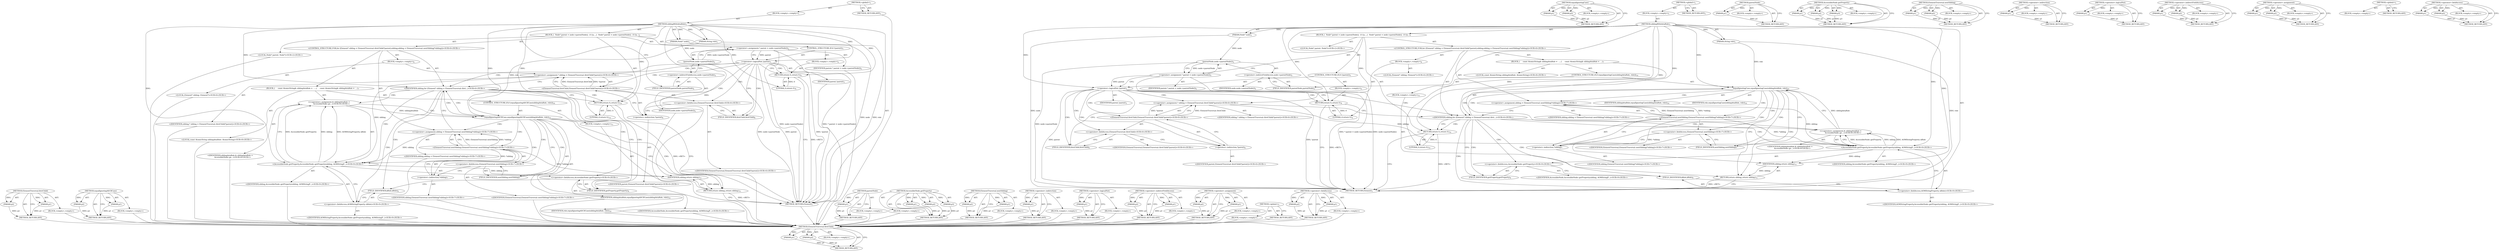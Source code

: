 digraph "&lt;operator&gt;.fieldAccess" {
vulnerable_113 [label=<(METHOD,ElementTraversal.firstChild)>];
vulnerable_114 [label=<(PARAM,p1)>];
vulnerable_115 [label=<(PARAM,p2)>];
vulnerable_116 [label=<(BLOCK,&lt;empty&gt;,&lt;empty&gt;)>];
vulnerable_117 [label=<(METHOD_RETURN,ANY)>];
vulnerable_138 [label=<(METHOD,equalIgnoringCase)>];
vulnerable_139 [label=<(PARAM,p1)>];
vulnerable_140 [label=<(PARAM,p2)>];
vulnerable_141 [label=<(BLOCK,&lt;empty&gt;,&lt;empty&gt;)>];
vulnerable_142 [label=<(METHOD_RETURN,ANY)>];
vulnerable_6 [label=<(METHOD,&lt;global&gt;)<SUB>1</SUB>>];
vulnerable_7 [label=<(BLOCK,&lt;empty&gt;,&lt;empty&gt;)<SUB>1</SUB>>];
vulnerable_8 [label=<(METHOD,siblingWithAriaRole)<SUB>1</SUB>>];
vulnerable_9 [label=<(PARAM,String role)<SUB>1</SUB>>];
vulnerable_10 [label=<(PARAM,Node* node)<SUB>1</SUB>>];
vulnerable_11 [label=<(BLOCK,{
  Node* parent = node-&gt;parentNode();
  if (!p...,{
  Node* parent = node-&gt;parentNode();
  if (!p...)<SUB>1</SUB>>];
vulnerable_12 [label="<(LOCAL,Node* parent: Node*)<SUB>2</SUB>>"];
vulnerable_13 [label=<(&lt;operator&gt;.assignment,* parent = node-&gt;parentNode())<SUB>2</SUB>>];
vulnerable_14 [label=<(IDENTIFIER,parent,* parent = node-&gt;parentNode())<SUB>2</SUB>>];
vulnerable_15 [label=<(parentNode,node-&gt;parentNode())<SUB>2</SUB>>];
vulnerable_16 [label=<(&lt;operator&gt;.indirectFieldAccess,node-&gt;parentNode)<SUB>2</SUB>>];
vulnerable_17 [label=<(IDENTIFIER,node,node-&gt;parentNode())<SUB>2</SUB>>];
vulnerable_18 [label=<(FIELD_IDENTIFIER,parentNode,parentNode)<SUB>2</SUB>>];
vulnerable_19 [label=<(CONTROL_STRUCTURE,IF,if (!parent))<SUB>3</SUB>>];
vulnerable_20 [label=<(&lt;operator&gt;.logicalNot,!parent)<SUB>3</SUB>>];
vulnerable_21 [label=<(IDENTIFIER,parent,!parent)<SUB>3</SUB>>];
vulnerable_22 [label=<(BLOCK,&lt;empty&gt;,&lt;empty&gt;)<SUB>4</SUB>>];
vulnerable_23 [label=<(RETURN,return 0;,return 0;)<SUB>4</SUB>>];
vulnerable_24 [label=<(LITERAL,0,return 0;)<SUB>4</SUB>>];
vulnerable_25 [label="<(CONTROL_STRUCTURE,FOR,for (Element* sibling = ElementTraversal::firstChild(*parent);sibling;sibling = ElementTraversal::nextSibling(*sibling)))<SUB>6</SUB>>"];
vulnerable_26 [label=<(BLOCK,&lt;empty&gt;,&lt;empty&gt;)<SUB>6</SUB>>];
vulnerable_27 [label="<(LOCAL,Element* sibling: Element*)<SUB>6</SUB>>"];
vulnerable_28 [label="<(&lt;operator&gt;.assignment,* sibling = ElementTraversal::firstChild(*parent))<SUB>6</SUB>>"];
vulnerable_29 [label="<(IDENTIFIER,sibling,* sibling = ElementTraversal::firstChild(*parent))<SUB>6</SUB>>"];
vulnerable_30 [label="<(ElementTraversal.firstChild,ElementTraversal::firstChild(*parent))<SUB>6</SUB>>"];
vulnerable_31 [label="<(&lt;operator&gt;.fieldAccess,ElementTraversal::firstChild)<SUB>6</SUB>>"];
vulnerable_32 [label="<(IDENTIFIER,ElementTraversal,ElementTraversal::firstChild(*parent))<SUB>6</SUB>>"];
vulnerable_33 [label=<(FIELD_IDENTIFIER,firstChild,firstChild)<SUB>6</SUB>>];
vulnerable_34 [label=<(&lt;operator&gt;.indirection,*parent)<SUB>6</SUB>>];
vulnerable_35 [label="<(IDENTIFIER,parent,ElementTraversal::firstChild(*parent))<SUB>6</SUB>>"];
vulnerable_36 [label="<(IDENTIFIER,sibling,for (Element* sibling = ElementTraversal::first...)<SUB>6</SUB>>"];
vulnerable_37 [label="<(&lt;operator&gt;.assignment,sibling = ElementTraversal::nextSibling(*sibling))<SUB>7</SUB>>"];
vulnerable_38 [label="<(IDENTIFIER,sibling,sibling = ElementTraversal::nextSibling(*sibling))<SUB>7</SUB>>"];
vulnerable_39 [label="<(ElementTraversal.nextSibling,ElementTraversal::nextSibling(*sibling))<SUB>7</SUB>>"];
vulnerable_40 [label="<(&lt;operator&gt;.fieldAccess,ElementTraversal::nextSibling)<SUB>7</SUB>>"];
vulnerable_41 [label="<(IDENTIFIER,ElementTraversal,ElementTraversal::nextSibling(*sibling))<SUB>7</SUB>>"];
vulnerable_42 [label=<(FIELD_IDENTIFIER,nextSibling,nextSibling)<SUB>7</SUB>>];
vulnerable_43 [label=<(&lt;operator&gt;.indirection,*sibling)<SUB>7</SUB>>];
vulnerable_44 [label="<(IDENTIFIER,sibling,ElementTraversal::nextSibling(*sibling))<SUB>7</SUB>>"];
vulnerable_45 [label=<(BLOCK,{
     const AtomicString&amp; siblingAriaRole =
  ...,{
     const AtomicString&amp; siblingAriaRole =
  ...)<SUB>7</SUB>>];
vulnerable_46 [label="<(LOCAL,const AtomicString siblingAriaRole: AtomicString)<SUB>8</SUB>>"];
vulnerable_47 [label="<(&lt;operator&gt;.assignment,&amp; siblingAriaRole =
         AccessibleNode::ge...)<SUB>8</SUB>>"];
vulnerable_48 [label="<(IDENTIFIER,siblingAriaRole,&amp; siblingAriaRole =
         AccessibleNode::ge...)<SUB>8</SUB>>"];
vulnerable_49 [label="<(AccessibleNode.getProperty,AccessibleNode::getProperty(sibling, AOMStringP...)<SUB>9</SUB>>"];
vulnerable_50 [label="<(&lt;operator&gt;.fieldAccess,AccessibleNode::getProperty)<SUB>9</SUB>>"];
vulnerable_51 [label="<(IDENTIFIER,AccessibleNode,AccessibleNode::getProperty(sibling, AOMStringP...)<SUB>9</SUB>>"];
vulnerable_52 [label=<(FIELD_IDENTIFIER,getProperty,getProperty)<SUB>9</SUB>>];
vulnerable_53 [label="<(IDENTIFIER,sibling,AccessibleNode::getProperty(sibling, AOMStringP...)<SUB>9</SUB>>"];
vulnerable_54 [label="<(&lt;operator&gt;.fieldAccess,AOMStringProperty::kRole)<SUB>9</SUB>>"];
vulnerable_55 [label="<(IDENTIFIER,AOMStringProperty,AccessibleNode::getProperty(sibling, AOMStringP...)<SUB>9</SUB>>"];
vulnerable_56 [label=<(FIELD_IDENTIFIER,kRole,kRole)<SUB>9</SUB>>];
vulnerable_57 [label=<(CONTROL_STRUCTURE,IF,if (equalIgnoringCase(siblingAriaRole, role)))<SUB>10</SUB>>];
vulnerable_58 [label=<(equalIgnoringCase,equalIgnoringCase(siblingAriaRole, role))<SUB>10</SUB>>];
vulnerable_59 [label=<(IDENTIFIER,siblingAriaRole,equalIgnoringCase(siblingAriaRole, role))<SUB>10</SUB>>];
vulnerable_60 [label=<(IDENTIFIER,role,equalIgnoringCase(siblingAriaRole, role))<SUB>10</SUB>>];
vulnerable_61 [label=<(BLOCK,&lt;empty&gt;,&lt;empty&gt;)<SUB>11</SUB>>];
vulnerable_62 [label=<(RETURN,return sibling;,return sibling;)<SUB>11</SUB>>];
vulnerable_63 [label=<(IDENTIFIER,sibling,return sibling;)<SUB>11</SUB>>];
vulnerable_64 [label=<(RETURN,return 0;,return 0;)<SUB>14</SUB>>];
vulnerable_65 [label=<(LITERAL,0,return 0;)<SUB>14</SUB>>];
vulnerable_66 [label=<(METHOD_RETURN,Element)<SUB>1</SUB>>];
vulnerable_68 [label=<(METHOD_RETURN,ANY)<SUB>1</SUB>>];
vulnerable_100 [label=<(METHOD,parentNode)>];
vulnerable_101 [label=<(PARAM,p1)>];
vulnerable_102 [label=<(BLOCK,&lt;empty&gt;,&lt;empty&gt;)>];
vulnerable_103 [label=<(METHOD_RETURN,ANY)>];
vulnerable_132 [label=<(METHOD,AccessibleNode.getProperty)>];
vulnerable_133 [label=<(PARAM,p1)>];
vulnerable_134 [label=<(PARAM,p2)>];
vulnerable_135 [label=<(PARAM,p3)>];
vulnerable_136 [label=<(BLOCK,&lt;empty&gt;,&lt;empty&gt;)>];
vulnerable_137 [label=<(METHOD_RETURN,ANY)>];
vulnerable_127 [label=<(METHOD,ElementTraversal.nextSibling)>];
vulnerable_128 [label=<(PARAM,p1)>];
vulnerable_129 [label=<(PARAM,p2)>];
vulnerable_130 [label=<(BLOCK,&lt;empty&gt;,&lt;empty&gt;)>];
vulnerable_131 [label=<(METHOD_RETURN,ANY)>];
vulnerable_123 [label=<(METHOD,&lt;operator&gt;.indirection)>];
vulnerable_124 [label=<(PARAM,p1)>];
vulnerable_125 [label=<(BLOCK,&lt;empty&gt;,&lt;empty&gt;)>];
vulnerable_126 [label=<(METHOD_RETURN,ANY)>];
vulnerable_109 [label=<(METHOD,&lt;operator&gt;.logicalNot)>];
vulnerable_110 [label=<(PARAM,p1)>];
vulnerable_111 [label=<(BLOCK,&lt;empty&gt;,&lt;empty&gt;)>];
vulnerable_112 [label=<(METHOD_RETURN,ANY)>];
vulnerable_104 [label=<(METHOD,&lt;operator&gt;.indirectFieldAccess)>];
vulnerable_105 [label=<(PARAM,p1)>];
vulnerable_106 [label=<(PARAM,p2)>];
vulnerable_107 [label=<(BLOCK,&lt;empty&gt;,&lt;empty&gt;)>];
vulnerable_108 [label=<(METHOD_RETURN,ANY)>];
vulnerable_95 [label=<(METHOD,&lt;operator&gt;.assignment)>];
vulnerable_96 [label=<(PARAM,p1)>];
vulnerable_97 [label=<(PARAM,p2)>];
vulnerable_98 [label=<(BLOCK,&lt;empty&gt;,&lt;empty&gt;)>];
vulnerable_99 [label=<(METHOD_RETURN,ANY)>];
vulnerable_89 [label=<(METHOD,&lt;global&gt;)<SUB>1</SUB>>];
vulnerable_90 [label=<(BLOCK,&lt;empty&gt;,&lt;empty&gt;)>];
vulnerable_91 [label=<(METHOD_RETURN,ANY)>];
vulnerable_118 [label=<(METHOD,&lt;operator&gt;.fieldAccess)>];
vulnerable_119 [label=<(PARAM,p1)>];
vulnerable_120 [label=<(PARAM,p2)>];
vulnerable_121 [label=<(BLOCK,&lt;empty&gt;,&lt;empty&gt;)>];
vulnerable_122 [label=<(METHOD_RETURN,ANY)>];
fixed_113 [label=<(METHOD,ElementTraversal.firstChild)>];
fixed_114 [label=<(PARAM,p1)>];
fixed_115 [label=<(PARAM,p2)>];
fixed_116 [label=<(BLOCK,&lt;empty&gt;,&lt;empty&gt;)>];
fixed_117 [label=<(METHOD_RETURN,ANY)>];
fixed_138 [label=<(METHOD,equalIgnoringASCIICase)>];
fixed_139 [label=<(PARAM,p1)>];
fixed_140 [label=<(PARAM,p2)>];
fixed_141 [label=<(BLOCK,&lt;empty&gt;,&lt;empty&gt;)>];
fixed_142 [label=<(METHOD_RETURN,ANY)>];
fixed_6 [label=<(METHOD,&lt;global&gt;)<SUB>1</SUB>>];
fixed_7 [label=<(BLOCK,&lt;empty&gt;,&lt;empty&gt;)<SUB>1</SUB>>];
fixed_8 [label=<(METHOD,siblingWithAriaRole)<SUB>1</SUB>>];
fixed_9 [label=<(PARAM,String role)<SUB>1</SUB>>];
fixed_10 [label=<(PARAM,Node* node)<SUB>1</SUB>>];
fixed_11 [label=<(BLOCK,{
  Node* parent = node-&gt;parentNode();
  if (!p...,{
  Node* parent = node-&gt;parentNode();
  if (!p...)<SUB>1</SUB>>];
fixed_12 [label="<(LOCAL,Node* parent: Node*)<SUB>2</SUB>>"];
fixed_13 [label=<(&lt;operator&gt;.assignment,* parent = node-&gt;parentNode())<SUB>2</SUB>>];
fixed_14 [label=<(IDENTIFIER,parent,* parent = node-&gt;parentNode())<SUB>2</SUB>>];
fixed_15 [label=<(parentNode,node-&gt;parentNode())<SUB>2</SUB>>];
fixed_16 [label=<(&lt;operator&gt;.indirectFieldAccess,node-&gt;parentNode)<SUB>2</SUB>>];
fixed_17 [label=<(IDENTIFIER,node,node-&gt;parentNode())<SUB>2</SUB>>];
fixed_18 [label=<(FIELD_IDENTIFIER,parentNode,parentNode)<SUB>2</SUB>>];
fixed_19 [label=<(CONTROL_STRUCTURE,IF,if (!parent))<SUB>3</SUB>>];
fixed_20 [label=<(&lt;operator&gt;.logicalNot,!parent)<SUB>3</SUB>>];
fixed_21 [label=<(IDENTIFIER,parent,!parent)<SUB>3</SUB>>];
fixed_22 [label=<(BLOCK,&lt;empty&gt;,&lt;empty&gt;)<SUB>4</SUB>>];
fixed_23 [label=<(RETURN,return 0;,return 0;)<SUB>4</SUB>>];
fixed_24 [label=<(LITERAL,0,return 0;)<SUB>4</SUB>>];
fixed_25 [label="<(CONTROL_STRUCTURE,FOR,for (Element* sibling = ElementTraversal::firstChild(*parent);sibling;sibling = ElementTraversal::nextSibling(*sibling)))<SUB>6</SUB>>"];
fixed_26 [label=<(BLOCK,&lt;empty&gt;,&lt;empty&gt;)<SUB>6</SUB>>];
fixed_27 [label="<(LOCAL,Element* sibling: Element*)<SUB>6</SUB>>"];
fixed_28 [label="<(&lt;operator&gt;.assignment,* sibling = ElementTraversal::firstChild(*parent))<SUB>6</SUB>>"];
fixed_29 [label="<(IDENTIFIER,sibling,* sibling = ElementTraversal::firstChild(*parent))<SUB>6</SUB>>"];
fixed_30 [label="<(ElementTraversal.firstChild,ElementTraversal::firstChild(*parent))<SUB>6</SUB>>"];
fixed_31 [label="<(&lt;operator&gt;.fieldAccess,ElementTraversal::firstChild)<SUB>6</SUB>>"];
fixed_32 [label="<(IDENTIFIER,ElementTraversal,ElementTraversal::firstChild(*parent))<SUB>6</SUB>>"];
fixed_33 [label=<(FIELD_IDENTIFIER,firstChild,firstChild)<SUB>6</SUB>>];
fixed_34 [label=<(&lt;operator&gt;.indirection,*parent)<SUB>6</SUB>>];
fixed_35 [label="<(IDENTIFIER,parent,ElementTraversal::firstChild(*parent))<SUB>6</SUB>>"];
fixed_36 [label="<(IDENTIFIER,sibling,for (Element* sibling = ElementTraversal::first...)<SUB>6</SUB>>"];
fixed_37 [label="<(&lt;operator&gt;.assignment,sibling = ElementTraversal::nextSibling(*sibling))<SUB>7</SUB>>"];
fixed_38 [label="<(IDENTIFIER,sibling,sibling = ElementTraversal::nextSibling(*sibling))<SUB>7</SUB>>"];
fixed_39 [label="<(ElementTraversal.nextSibling,ElementTraversal::nextSibling(*sibling))<SUB>7</SUB>>"];
fixed_40 [label="<(&lt;operator&gt;.fieldAccess,ElementTraversal::nextSibling)<SUB>7</SUB>>"];
fixed_41 [label="<(IDENTIFIER,ElementTraversal,ElementTraversal::nextSibling(*sibling))<SUB>7</SUB>>"];
fixed_42 [label=<(FIELD_IDENTIFIER,nextSibling,nextSibling)<SUB>7</SUB>>];
fixed_43 [label=<(&lt;operator&gt;.indirection,*sibling)<SUB>7</SUB>>];
fixed_44 [label="<(IDENTIFIER,sibling,ElementTraversal::nextSibling(*sibling))<SUB>7</SUB>>"];
fixed_45 [label=<(BLOCK,{
     const AtomicString&amp; siblingAriaRole =
  ...,{
     const AtomicString&amp; siblingAriaRole =
  ...)<SUB>7</SUB>>];
fixed_46 [label="<(LOCAL,const AtomicString siblingAriaRole: AtomicString)<SUB>8</SUB>>"];
fixed_47 [label="<(&lt;operator&gt;.assignment,&amp; siblingAriaRole =
         AccessibleNode::ge...)<SUB>8</SUB>>"];
fixed_48 [label="<(IDENTIFIER,siblingAriaRole,&amp; siblingAriaRole =
         AccessibleNode::ge...)<SUB>8</SUB>>"];
fixed_49 [label="<(AccessibleNode.getProperty,AccessibleNode::getProperty(sibling, AOMStringP...)<SUB>9</SUB>>"];
fixed_50 [label="<(&lt;operator&gt;.fieldAccess,AccessibleNode::getProperty)<SUB>9</SUB>>"];
fixed_51 [label="<(IDENTIFIER,AccessibleNode,AccessibleNode::getProperty(sibling, AOMStringP...)<SUB>9</SUB>>"];
fixed_52 [label=<(FIELD_IDENTIFIER,getProperty,getProperty)<SUB>9</SUB>>];
fixed_53 [label="<(IDENTIFIER,sibling,AccessibleNode::getProperty(sibling, AOMStringP...)<SUB>9</SUB>>"];
fixed_54 [label="<(&lt;operator&gt;.fieldAccess,AOMStringProperty::kRole)<SUB>9</SUB>>"];
fixed_55 [label="<(IDENTIFIER,AOMStringProperty,AccessibleNode::getProperty(sibling, AOMStringP...)<SUB>9</SUB>>"];
fixed_56 [label=<(FIELD_IDENTIFIER,kRole,kRole)<SUB>9</SUB>>];
fixed_57 [label=<(CONTROL_STRUCTURE,IF,if (equalIgnoringASCIICase(siblingAriaRole, role)))<SUB>10</SUB>>];
fixed_58 [label=<(equalIgnoringASCIICase,equalIgnoringASCIICase(siblingAriaRole, role))<SUB>10</SUB>>];
fixed_59 [label=<(IDENTIFIER,siblingAriaRole,equalIgnoringASCIICase(siblingAriaRole, role))<SUB>10</SUB>>];
fixed_60 [label=<(IDENTIFIER,role,equalIgnoringASCIICase(siblingAriaRole, role))<SUB>10</SUB>>];
fixed_61 [label=<(BLOCK,&lt;empty&gt;,&lt;empty&gt;)<SUB>11</SUB>>];
fixed_62 [label=<(RETURN,return sibling;,return sibling;)<SUB>11</SUB>>];
fixed_63 [label=<(IDENTIFIER,sibling,return sibling;)<SUB>11</SUB>>];
fixed_64 [label=<(RETURN,return 0;,return 0;)<SUB>14</SUB>>];
fixed_65 [label=<(LITERAL,0,return 0;)<SUB>14</SUB>>];
fixed_66 [label=<(METHOD_RETURN,Element)<SUB>1</SUB>>];
fixed_68 [label=<(METHOD_RETURN,ANY)<SUB>1</SUB>>];
fixed_100 [label=<(METHOD,parentNode)>];
fixed_101 [label=<(PARAM,p1)>];
fixed_102 [label=<(BLOCK,&lt;empty&gt;,&lt;empty&gt;)>];
fixed_103 [label=<(METHOD_RETURN,ANY)>];
fixed_132 [label=<(METHOD,AccessibleNode.getProperty)>];
fixed_133 [label=<(PARAM,p1)>];
fixed_134 [label=<(PARAM,p2)>];
fixed_135 [label=<(PARAM,p3)>];
fixed_136 [label=<(BLOCK,&lt;empty&gt;,&lt;empty&gt;)>];
fixed_137 [label=<(METHOD_RETURN,ANY)>];
fixed_127 [label=<(METHOD,ElementTraversal.nextSibling)>];
fixed_128 [label=<(PARAM,p1)>];
fixed_129 [label=<(PARAM,p2)>];
fixed_130 [label=<(BLOCK,&lt;empty&gt;,&lt;empty&gt;)>];
fixed_131 [label=<(METHOD_RETURN,ANY)>];
fixed_123 [label=<(METHOD,&lt;operator&gt;.indirection)>];
fixed_124 [label=<(PARAM,p1)>];
fixed_125 [label=<(BLOCK,&lt;empty&gt;,&lt;empty&gt;)>];
fixed_126 [label=<(METHOD_RETURN,ANY)>];
fixed_109 [label=<(METHOD,&lt;operator&gt;.logicalNot)>];
fixed_110 [label=<(PARAM,p1)>];
fixed_111 [label=<(BLOCK,&lt;empty&gt;,&lt;empty&gt;)>];
fixed_112 [label=<(METHOD_RETURN,ANY)>];
fixed_104 [label=<(METHOD,&lt;operator&gt;.indirectFieldAccess)>];
fixed_105 [label=<(PARAM,p1)>];
fixed_106 [label=<(PARAM,p2)>];
fixed_107 [label=<(BLOCK,&lt;empty&gt;,&lt;empty&gt;)>];
fixed_108 [label=<(METHOD_RETURN,ANY)>];
fixed_95 [label=<(METHOD,&lt;operator&gt;.assignment)>];
fixed_96 [label=<(PARAM,p1)>];
fixed_97 [label=<(PARAM,p2)>];
fixed_98 [label=<(BLOCK,&lt;empty&gt;,&lt;empty&gt;)>];
fixed_99 [label=<(METHOD_RETURN,ANY)>];
fixed_89 [label=<(METHOD,&lt;global&gt;)<SUB>1</SUB>>];
fixed_90 [label=<(BLOCK,&lt;empty&gt;,&lt;empty&gt;)>];
fixed_91 [label=<(METHOD_RETURN,ANY)>];
fixed_118 [label=<(METHOD,&lt;operator&gt;.fieldAccess)>];
fixed_119 [label=<(PARAM,p1)>];
fixed_120 [label=<(PARAM,p2)>];
fixed_121 [label=<(BLOCK,&lt;empty&gt;,&lt;empty&gt;)>];
fixed_122 [label=<(METHOD_RETURN,ANY)>];
vulnerable_113 -> vulnerable_114  [key=0, label="AST: "];
vulnerable_113 -> vulnerable_114  [key=1, label="DDG: "];
vulnerable_113 -> vulnerable_116  [key=0, label="AST: "];
vulnerable_113 -> vulnerable_115  [key=0, label="AST: "];
vulnerable_113 -> vulnerable_115  [key=1, label="DDG: "];
vulnerable_113 -> vulnerable_117  [key=0, label="AST: "];
vulnerable_113 -> vulnerable_117  [key=1, label="CFG: "];
vulnerable_114 -> vulnerable_117  [key=0, label="DDG: p1"];
vulnerable_115 -> vulnerable_117  [key=0, label="DDG: p2"];
vulnerable_138 -> vulnerable_139  [key=0, label="AST: "];
vulnerable_138 -> vulnerable_139  [key=1, label="DDG: "];
vulnerable_138 -> vulnerable_141  [key=0, label="AST: "];
vulnerable_138 -> vulnerable_140  [key=0, label="AST: "];
vulnerable_138 -> vulnerable_140  [key=1, label="DDG: "];
vulnerable_138 -> vulnerable_142  [key=0, label="AST: "];
vulnerable_138 -> vulnerable_142  [key=1, label="CFG: "];
vulnerable_139 -> vulnerable_142  [key=0, label="DDG: p1"];
vulnerable_140 -> vulnerable_142  [key=0, label="DDG: p2"];
vulnerable_6 -> vulnerable_7  [key=0, label="AST: "];
vulnerable_6 -> vulnerable_68  [key=0, label="AST: "];
vulnerable_6 -> vulnerable_68  [key=1, label="CFG: "];
vulnerable_7 -> vulnerable_8  [key=0, label="AST: "];
vulnerable_8 -> vulnerable_9  [key=0, label="AST: "];
vulnerable_8 -> vulnerable_9  [key=1, label="DDG: "];
vulnerable_8 -> vulnerable_10  [key=0, label="AST: "];
vulnerable_8 -> vulnerable_10  [key=1, label="DDG: "];
vulnerable_8 -> vulnerable_11  [key=0, label="AST: "];
vulnerable_8 -> vulnerable_66  [key=0, label="AST: "];
vulnerable_8 -> vulnerable_18  [key=0, label="CFG: "];
vulnerable_8 -> vulnerable_64  [key=0, label="DDG: "];
vulnerable_8 -> vulnerable_36  [key=0, label="DDG: "];
vulnerable_8 -> vulnerable_65  [key=0, label="DDG: "];
vulnerable_8 -> vulnerable_20  [key=0, label="DDG: "];
vulnerable_8 -> vulnerable_23  [key=0, label="DDG: "];
vulnerable_8 -> vulnerable_24  [key=0, label="DDG: "];
vulnerable_8 -> vulnerable_49  [key=0, label="DDG: "];
vulnerable_8 -> vulnerable_58  [key=0, label="DDG: "];
vulnerable_8 -> vulnerable_63  [key=0, label="DDG: "];
vulnerable_9 -> vulnerable_66  [key=0, label="DDG: role"];
vulnerable_9 -> vulnerable_58  [key=0, label="DDG: role"];
vulnerable_10 -> vulnerable_66  [key=0, label="DDG: node"];
vulnerable_10 -> vulnerable_15  [key=0, label="DDG: node"];
vulnerable_11 -> vulnerable_12  [key=0, label="AST: "];
vulnerable_11 -> vulnerable_13  [key=0, label="AST: "];
vulnerable_11 -> vulnerable_19  [key=0, label="AST: "];
vulnerable_11 -> vulnerable_25  [key=0, label="AST: "];
vulnerable_11 -> vulnerable_64  [key=0, label="AST: "];
vulnerable_13 -> vulnerable_14  [key=0, label="AST: "];
vulnerable_13 -> vulnerable_15  [key=0, label="AST: "];
vulnerable_13 -> vulnerable_20  [key=0, label="CFG: "];
vulnerable_13 -> vulnerable_20  [key=1, label="DDG: parent"];
vulnerable_13 -> vulnerable_66  [key=0, label="DDG: node-&gt;parentNode()"];
vulnerable_13 -> vulnerable_66  [key=1, label="DDG: * parent = node-&gt;parentNode()"];
vulnerable_15 -> vulnerable_16  [key=0, label="AST: "];
vulnerable_15 -> vulnerable_13  [key=0, label="CFG: "];
vulnerable_15 -> vulnerable_13  [key=1, label="DDG: node-&gt;parentNode"];
vulnerable_15 -> vulnerable_66  [key=0, label="DDG: node-&gt;parentNode"];
vulnerable_16 -> vulnerable_17  [key=0, label="AST: "];
vulnerable_16 -> vulnerable_18  [key=0, label="AST: "];
vulnerable_16 -> vulnerable_15  [key=0, label="CFG: "];
vulnerable_18 -> vulnerable_16  [key=0, label="CFG: "];
vulnerable_19 -> vulnerable_20  [key=0, label="AST: "];
vulnerable_19 -> vulnerable_22  [key=0, label="AST: "];
vulnerable_20 -> vulnerable_21  [key=0, label="AST: "];
vulnerable_20 -> vulnerable_23  [key=0, label="CFG: "];
vulnerable_20 -> vulnerable_23  [key=1, label="CDG: "];
vulnerable_20 -> vulnerable_33  [key=0, label="CFG: "];
vulnerable_20 -> vulnerable_33  [key=1, label="CDG: "];
vulnerable_20 -> vulnerable_66  [key=0, label="DDG: parent"];
vulnerable_20 -> vulnerable_66  [key=1, label="DDG: !parent"];
vulnerable_20 -> vulnerable_30  [key=0, label="CDG: "];
vulnerable_20 -> vulnerable_34  [key=0, label="CDG: "];
vulnerable_20 -> vulnerable_28  [key=0, label="CDG: "];
vulnerable_20 -> vulnerable_36  [key=0, label="CDG: "];
vulnerable_20 -> vulnerable_31  [key=0, label="CDG: "];
vulnerable_22 -> vulnerable_23  [key=0, label="AST: "];
vulnerable_23 -> vulnerable_24  [key=0, label="AST: "];
vulnerable_23 -> vulnerable_66  [key=0, label="CFG: "];
vulnerable_23 -> vulnerable_66  [key=1, label="DDG: &lt;RET&gt;"];
vulnerable_24 -> vulnerable_23  [key=0, label="DDG: 0"];
vulnerable_25 -> vulnerable_26  [key=0, label="AST: "];
vulnerable_25 -> vulnerable_36  [key=0, label="AST: "];
vulnerable_25 -> vulnerable_37  [key=0, label="AST: "];
vulnerable_25 -> vulnerable_45  [key=0, label="AST: "];
vulnerable_26 -> vulnerable_27  [key=0, label="AST: "];
vulnerable_26 -> vulnerable_28  [key=0, label="AST: "];
vulnerable_28 -> vulnerable_29  [key=0, label="AST: "];
vulnerable_28 -> vulnerable_30  [key=0, label="AST: "];
vulnerable_28 -> vulnerable_36  [key=0, label="CFG: "];
vulnerable_28 -> vulnerable_49  [key=0, label="DDG: sibling"];
vulnerable_30 -> vulnerable_31  [key=0, label="AST: "];
vulnerable_30 -> vulnerable_34  [key=0, label="AST: "];
vulnerable_30 -> vulnerable_28  [key=0, label="CFG: "];
vulnerable_30 -> vulnerable_28  [key=1, label="DDG: ElementTraversal::firstChild"];
vulnerable_30 -> vulnerable_28  [key=2, label="DDG: *parent"];
vulnerable_31 -> vulnerable_32  [key=0, label="AST: "];
vulnerable_31 -> vulnerable_33  [key=0, label="AST: "];
vulnerable_31 -> vulnerable_34  [key=0, label="CFG: "];
vulnerable_33 -> vulnerable_31  [key=0, label="CFG: "];
vulnerable_34 -> vulnerable_35  [key=0, label="AST: "];
vulnerable_34 -> vulnerable_30  [key=0, label="CFG: "];
vulnerable_36 -> vulnerable_52  [key=0, label="CFG: "];
vulnerable_36 -> vulnerable_52  [key=1, label="CDG: "];
vulnerable_36 -> vulnerable_64  [key=0, label="CFG: "];
vulnerable_36 -> vulnerable_64  [key=1, label="CDG: "];
vulnerable_36 -> vulnerable_47  [key=0, label="CDG: "];
vulnerable_36 -> vulnerable_58  [key=0, label="CDG: "];
vulnerable_36 -> vulnerable_49  [key=0, label="CDG: "];
vulnerable_36 -> vulnerable_56  [key=0, label="CDG: "];
vulnerable_36 -> vulnerable_50  [key=0, label="CDG: "];
vulnerable_36 -> vulnerable_54  [key=0, label="CDG: "];
vulnerable_37 -> vulnerable_38  [key=0, label="AST: "];
vulnerable_37 -> vulnerable_39  [key=0, label="AST: "];
vulnerable_37 -> vulnerable_36  [key=0, label="CFG: "];
vulnerable_37 -> vulnerable_49  [key=0, label="DDG: sibling"];
vulnerable_39 -> vulnerable_40  [key=0, label="AST: "];
vulnerable_39 -> vulnerable_43  [key=0, label="AST: "];
vulnerable_39 -> vulnerable_37  [key=0, label="CFG: "];
vulnerable_39 -> vulnerable_37  [key=1, label="DDG: ElementTraversal::nextSibling"];
vulnerable_39 -> vulnerable_37  [key=2, label="DDG: *sibling"];
vulnerable_39 -> vulnerable_49  [key=0, label="DDG: *sibling"];
vulnerable_39 -> vulnerable_63  [key=0, label="DDG: *sibling"];
vulnerable_40 -> vulnerable_41  [key=0, label="AST: "];
vulnerable_40 -> vulnerable_42  [key=0, label="AST: "];
vulnerable_40 -> vulnerable_43  [key=0, label="CFG: "];
vulnerable_42 -> vulnerable_40  [key=0, label="CFG: "];
vulnerable_43 -> vulnerable_44  [key=0, label="AST: "];
vulnerable_43 -> vulnerable_39  [key=0, label="CFG: "];
vulnerable_45 -> vulnerable_46  [key=0, label="AST: "];
vulnerable_45 -> vulnerable_47  [key=0, label="AST: "];
vulnerable_45 -> vulnerable_57  [key=0, label="AST: "];
vulnerable_47 -> vulnerable_48  [key=0, label="AST: "];
vulnerable_47 -> vulnerable_49  [key=0, label="AST: "];
vulnerable_47 -> vulnerable_58  [key=0, label="CFG: "];
vulnerable_47 -> vulnerable_58  [key=1, label="DDG: siblingAriaRole"];
vulnerable_49 -> vulnerable_50  [key=0, label="AST: "];
vulnerable_49 -> vulnerable_53  [key=0, label="AST: "];
vulnerable_49 -> vulnerable_54  [key=0, label="AST: "];
vulnerable_49 -> vulnerable_47  [key=0, label="CFG: "];
vulnerable_49 -> vulnerable_47  [key=1, label="DDG: AccessibleNode::getProperty"];
vulnerable_49 -> vulnerable_47  [key=2, label="DDG: sibling"];
vulnerable_49 -> vulnerable_47  [key=3, label="DDG: AOMStringProperty::kRole"];
vulnerable_49 -> vulnerable_63  [key=0, label="DDG: sibling"];
vulnerable_50 -> vulnerable_51  [key=0, label="AST: "];
vulnerable_50 -> vulnerable_52  [key=0, label="AST: "];
vulnerable_50 -> vulnerable_56  [key=0, label="CFG: "];
vulnerable_52 -> vulnerable_50  [key=0, label="CFG: "];
vulnerable_54 -> vulnerable_55  [key=0, label="AST: "];
vulnerable_54 -> vulnerable_56  [key=0, label="AST: "];
vulnerable_54 -> vulnerable_49  [key=0, label="CFG: "];
vulnerable_56 -> vulnerable_54  [key=0, label="CFG: "];
vulnerable_57 -> vulnerable_58  [key=0, label="AST: "];
vulnerable_57 -> vulnerable_61  [key=0, label="AST: "];
vulnerable_58 -> vulnerable_59  [key=0, label="AST: "];
vulnerable_58 -> vulnerable_60  [key=0, label="AST: "];
vulnerable_58 -> vulnerable_62  [key=0, label="CFG: "];
vulnerable_58 -> vulnerable_62  [key=1, label="CDG: "];
vulnerable_58 -> vulnerable_42  [key=0, label="CFG: "];
vulnerable_58 -> vulnerable_42  [key=1, label="CDG: "];
vulnerable_58 -> vulnerable_36  [key=0, label="CDG: "];
vulnerable_58 -> vulnerable_37  [key=0, label="CDG: "];
vulnerable_58 -> vulnerable_40  [key=0, label="CDG: "];
vulnerable_58 -> vulnerable_39  [key=0, label="CDG: "];
vulnerable_58 -> vulnerable_43  [key=0, label="CDG: "];
vulnerable_61 -> vulnerable_62  [key=0, label="AST: "];
vulnerable_62 -> vulnerable_63  [key=0, label="AST: "];
vulnerable_62 -> vulnerable_66  [key=0, label="CFG: "];
vulnerable_62 -> vulnerable_66  [key=1, label="DDG: &lt;RET&gt;"];
vulnerable_63 -> vulnerable_62  [key=0, label="DDG: sibling"];
vulnerable_64 -> vulnerable_65  [key=0, label="AST: "];
vulnerable_64 -> vulnerable_66  [key=0, label="CFG: "];
vulnerable_64 -> vulnerable_66  [key=1, label="DDG: &lt;RET&gt;"];
vulnerable_65 -> vulnerable_64  [key=0, label="DDG: 0"];
vulnerable_100 -> vulnerable_101  [key=0, label="AST: "];
vulnerable_100 -> vulnerable_101  [key=1, label="DDG: "];
vulnerable_100 -> vulnerable_102  [key=0, label="AST: "];
vulnerable_100 -> vulnerable_103  [key=0, label="AST: "];
vulnerable_100 -> vulnerable_103  [key=1, label="CFG: "];
vulnerable_101 -> vulnerable_103  [key=0, label="DDG: p1"];
vulnerable_132 -> vulnerable_133  [key=0, label="AST: "];
vulnerable_132 -> vulnerable_133  [key=1, label="DDG: "];
vulnerable_132 -> vulnerable_136  [key=0, label="AST: "];
vulnerable_132 -> vulnerable_134  [key=0, label="AST: "];
vulnerable_132 -> vulnerable_134  [key=1, label="DDG: "];
vulnerable_132 -> vulnerable_137  [key=0, label="AST: "];
vulnerable_132 -> vulnerable_137  [key=1, label="CFG: "];
vulnerable_132 -> vulnerable_135  [key=0, label="AST: "];
vulnerable_132 -> vulnerable_135  [key=1, label="DDG: "];
vulnerable_133 -> vulnerable_137  [key=0, label="DDG: p1"];
vulnerable_134 -> vulnerable_137  [key=0, label="DDG: p2"];
vulnerable_135 -> vulnerable_137  [key=0, label="DDG: p3"];
vulnerable_127 -> vulnerable_128  [key=0, label="AST: "];
vulnerable_127 -> vulnerable_128  [key=1, label="DDG: "];
vulnerable_127 -> vulnerable_130  [key=0, label="AST: "];
vulnerable_127 -> vulnerable_129  [key=0, label="AST: "];
vulnerable_127 -> vulnerable_129  [key=1, label="DDG: "];
vulnerable_127 -> vulnerable_131  [key=0, label="AST: "];
vulnerable_127 -> vulnerable_131  [key=1, label="CFG: "];
vulnerable_128 -> vulnerable_131  [key=0, label="DDG: p1"];
vulnerable_129 -> vulnerable_131  [key=0, label="DDG: p2"];
vulnerable_123 -> vulnerable_124  [key=0, label="AST: "];
vulnerable_123 -> vulnerable_124  [key=1, label="DDG: "];
vulnerable_123 -> vulnerable_125  [key=0, label="AST: "];
vulnerable_123 -> vulnerable_126  [key=0, label="AST: "];
vulnerable_123 -> vulnerable_126  [key=1, label="CFG: "];
vulnerable_124 -> vulnerable_126  [key=0, label="DDG: p1"];
vulnerable_109 -> vulnerable_110  [key=0, label="AST: "];
vulnerable_109 -> vulnerable_110  [key=1, label="DDG: "];
vulnerable_109 -> vulnerable_111  [key=0, label="AST: "];
vulnerable_109 -> vulnerable_112  [key=0, label="AST: "];
vulnerable_109 -> vulnerable_112  [key=1, label="CFG: "];
vulnerable_110 -> vulnerable_112  [key=0, label="DDG: p1"];
vulnerable_104 -> vulnerable_105  [key=0, label="AST: "];
vulnerable_104 -> vulnerable_105  [key=1, label="DDG: "];
vulnerable_104 -> vulnerable_107  [key=0, label="AST: "];
vulnerable_104 -> vulnerable_106  [key=0, label="AST: "];
vulnerable_104 -> vulnerable_106  [key=1, label="DDG: "];
vulnerable_104 -> vulnerable_108  [key=0, label="AST: "];
vulnerable_104 -> vulnerable_108  [key=1, label="CFG: "];
vulnerable_105 -> vulnerable_108  [key=0, label="DDG: p1"];
vulnerable_106 -> vulnerable_108  [key=0, label="DDG: p2"];
vulnerable_95 -> vulnerable_96  [key=0, label="AST: "];
vulnerable_95 -> vulnerable_96  [key=1, label="DDG: "];
vulnerable_95 -> vulnerable_98  [key=0, label="AST: "];
vulnerable_95 -> vulnerable_97  [key=0, label="AST: "];
vulnerable_95 -> vulnerable_97  [key=1, label="DDG: "];
vulnerable_95 -> vulnerable_99  [key=0, label="AST: "];
vulnerable_95 -> vulnerable_99  [key=1, label="CFG: "];
vulnerable_96 -> vulnerable_99  [key=0, label="DDG: p1"];
vulnerable_97 -> vulnerable_99  [key=0, label="DDG: p2"];
vulnerable_89 -> vulnerable_90  [key=0, label="AST: "];
vulnerable_89 -> vulnerable_91  [key=0, label="AST: "];
vulnerable_89 -> vulnerable_91  [key=1, label="CFG: "];
vulnerable_118 -> vulnerable_119  [key=0, label="AST: "];
vulnerable_118 -> vulnerable_119  [key=1, label="DDG: "];
vulnerable_118 -> vulnerable_121  [key=0, label="AST: "];
vulnerable_118 -> vulnerable_120  [key=0, label="AST: "];
vulnerable_118 -> vulnerable_120  [key=1, label="DDG: "];
vulnerable_118 -> vulnerable_122  [key=0, label="AST: "];
vulnerable_118 -> vulnerable_122  [key=1, label="CFG: "];
vulnerable_119 -> vulnerable_122  [key=0, label="DDG: p1"];
vulnerable_120 -> vulnerable_122  [key=0, label="DDG: p2"];
fixed_113 -> fixed_114  [key=0, label="AST: "];
fixed_113 -> fixed_114  [key=1, label="DDG: "];
fixed_113 -> fixed_116  [key=0, label="AST: "];
fixed_113 -> fixed_115  [key=0, label="AST: "];
fixed_113 -> fixed_115  [key=1, label="DDG: "];
fixed_113 -> fixed_117  [key=0, label="AST: "];
fixed_113 -> fixed_117  [key=1, label="CFG: "];
fixed_114 -> fixed_117  [key=0, label="DDG: p1"];
fixed_115 -> fixed_117  [key=0, label="DDG: p2"];
fixed_116 -> vulnerable_113  [key=0];
fixed_117 -> vulnerable_113  [key=0];
fixed_138 -> fixed_139  [key=0, label="AST: "];
fixed_138 -> fixed_139  [key=1, label="DDG: "];
fixed_138 -> fixed_141  [key=0, label="AST: "];
fixed_138 -> fixed_140  [key=0, label="AST: "];
fixed_138 -> fixed_140  [key=1, label="DDG: "];
fixed_138 -> fixed_142  [key=0, label="AST: "];
fixed_138 -> fixed_142  [key=1, label="CFG: "];
fixed_139 -> fixed_142  [key=0, label="DDG: p1"];
fixed_140 -> fixed_142  [key=0, label="DDG: p2"];
fixed_141 -> vulnerable_113  [key=0];
fixed_142 -> vulnerable_113  [key=0];
fixed_6 -> fixed_7  [key=0, label="AST: "];
fixed_6 -> fixed_68  [key=0, label="AST: "];
fixed_6 -> fixed_68  [key=1, label="CFG: "];
fixed_7 -> fixed_8  [key=0, label="AST: "];
fixed_8 -> fixed_9  [key=0, label="AST: "];
fixed_8 -> fixed_9  [key=1, label="DDG: "];
fixed_8 -> fixed_10  [key=0, label="AST: "];
fixed_8 -> fixed_10  [key=1, label="DDG: "];
fixed_8 -> fixed_11  [key=0, label="AST: "];
fixed_8 -> fixed_66  [key=0, label="AST: "];
fixed_8 -> fixed_18  [key=0, label="CFG: "];
fixed_8 -> fixed_64  [key=0, label="DDG: "];
fixed_8 -> fixed_36  [key=0, label="DDG: "];
fixed_8 -> fixed_65  [key=0, label="DDG: "];
fixed_8 -> fixed_20  [key=0, label="DDG: "];
fixed_8 -> fixed_23  [key=0, label="DDG: "];
fixed_8 -> fixed_24  [key=0, label="DDG: "];
fixed_8 -> fixed_49  [key=0, label="DDG: "];
fixed_8 -> fixed_58  [key=0, label="DDG: "];
fixed_8 -> fixed_63  [key=0, label="DDG: "];
fixed_9 -> fixed_66  [key=0, label="DDG: role"];
fixed_9 -> fixed_58  [key=0, label="DDG: role"];
fixed_10 -> fixed_66  [key=0, label="DDG: node"];
fixed_10 -> fixed_15  [key=0, label="DDG: node"];
fixed_11 -> fixed_12  [key=0, label="AST: "];
fixed_11 -> fixed_13  [key=0, label="AST: "];
fixed_11 -> fixed_19  [key=0, label="AST: "];
fixed_11 -> fixed_25  [key=0, label="AST: "];
fixed_11 -> fixed_64  [key=0, label="AST: "];
fixed_12 -> vulnerable_113  [key=0];
fixed_13 -> fixed_14  [key=0, label="AST: "];
fixed_13 -> fixed_15  [key=0, label="AST: "];
fixed_13 -> fixed_20  [key=0, label="CFG: "];
fixed_13 -> fixed_20  [key=1, label="DDG: parent"];
fixed_13 -> fixed_66  [key=0, label="DDG: node-&gt;parentNode()"];
fixed_13 -> fixed_66  [key=1, label="DDG: * parent = node-&gt;parentNode()"];
fixed_14 -> vulnerable_113  [key=0];
fixed_15 -> fixed_16  [key=0, label="AST: "];
fixed_15 -> fixed_13  [key=0, label="CFG: "];
fixed_15 -> fixed_13  [key=1, label="DDG: node-&gt;parentNode"];
fixed_15 -> fixed_66  [key=0, label="DDG: node-&gt;parentNode"];
fixed_16 -> fixed_17  [key=0, label="AST: "];
fixed_16 -> fixed_18  [key=0, label="AST: "];
fixed_16 -> fixed_15  [key=0, label="CFG: "];
fixed_17 -> vulnerable_113  [key=0];
fixed_18 -> fixed_16  [key=0, label="CFG: "];
fixed_19 -> fixed_20  [key=0, label="AST: "];
fixed_19 -> fixed_22  [key=0, label="AST: "];
fixed_20 -> fixed_21  [key=0, label="AST: "];
fixed_20 -> fixed_23  [key=0, label="CFG: "];
fixed_20 -> fixed_23  [key=1, label="CDG: "];
fixed_20 -> fixed_33  [key=0, label="CFG: "];
fixed_20 -> fixed_33  [key=1, label="CDG: "];
fixed_20 -> fixed_66  [key=0, label="DDG: parent"];
fixed_20 -> fixed_66  [key=1, label="DDG: !parent"];
fixed_20 -> fixed_30  [key=0, label="CDG: "];
fixed_20 -> fixed_34  [key=0, label="CDG: "];
fixed_20 -> fixed_28  [key=0, label="CDG: "];
fixed_20 -> fixed_36  [key=0, label="CDG: "];
fixed_20 -> fixed_31  [key=0, label="CDG: "];
fixed_21 -> vulnerable_113  [key=0];
fixed_22 -> fixed_23  [key=0, label="AST: "];
fixed_23 -> fixed_24  [key=0, label="AST: "];
fixed_23 -> fixed_66  [key=0, label="CFG: "];
fixed_23 -> fixed_66  [key=1, label="DDG: &lt;RET&gt;"];
fixed_24 -> fixed_23  [key=0, label="DDG: 0"];
fixed_25 -> fixed_26  [key=0, label="AST: "];
fixed_25 -> fixed_36  [key=0, label="AST: "];
fixed_25 -> fixed_37  [key=0, label="AST: "];
fixed_25 -> fixed_45  [key=0, label="AST: "];
fixed_26 -> fixed_27  [key=0, label="AST: "];
fixed_26 -> fixed_28  [key=0, label="AST: "];
fixed_27 -> vulnerable_113  [key=0];
fixed_28 -> fixed_29  [key=0, label="AST: "];
fixed_28 -> fixed_30  [key=0, label="AST: "];
fixed_28 -> fixed_36  [key=0, label="CFG: "];
fixed_28 -> fixed_49  [key=0, label="DDG: sibling"];
fixed_29 -> vulnerable_113  [key=0];
fixed_30 -> fixed_31  [key=0, label="AST: "];
fixed_30 -> fixed_34  [key=0, label="AST: "];
fixed_30 -> fixed_28  [key=0, label="CFG: "];
fixed_30 -> fixed_28  [key=1, label="DDG: ElementTraversal::firstChild"];
fixed_30 -> fixed_28  [key=2, label="DDG: *parent"];
fixed_31 -> fixed_32  [key=0, label="AST: "];
fixed_31 -> fixed_33  [key=0, label="AST: "];
fixed_31 -> fixed_34  [key=0, label="CFG: "];
fixed_32 -> vulnerable_113  [key=0];
fixed_33 -> fixed_31  [key=0, label="CFG: "];
fixed_34 -> fixed_35  [key=0, label="AST: "];
fixed_34 -> fixed_30  [key=0, label="CFG: "];
fixed_35 -> vulnerable_113  [key=0];
fixed_36 -> fixed_52  [key=0, label="CFG: "];
fixed_36 -> fixed_52  [key=1, label="CDG: "];
fixed_36 -> fixed_64  [key=0, label="CFG: "];
fixed_36 -> fixed_64  [key=1, label="CDG: "];
fixed_36 -> fixed_47  [key=0, label="CDG: "];
fixed_36 -> fixed_58  [key=0, label="CDG: "];
fixed_36 -> fixed_49  [key=0, label="CDG: "];
fixed_36 -> fixed_56  [key=0, label="CDG: "];
fixed_36 -> fixed_50  [key=0, label="CDG: "];
fixed_36 -> fixed_54  [key=0, label="CDG: "];
fixed_37 -> fixed_38  [key=0, label="AST: "];
fixed_37 -> fixed_39  [key=0, label="AST: "];
fixed_37 -> fixed_36  [key=0, label="CFG: "];
fixed_37 -> fixed_49  [key=0, label="DDG: sibling"];
fixed_38 -> vulnerable_113  [key=0];
fixed_39 -> fixed_40  [key=0, label="AST: "];
fixed_39 -> fixed_43  [key=0, label="AST: "];
fixed_39 -> fixed_37  [key=0, label="CFG: "];
fixed_39 -> fixed_37  [key=1, label="DDG: ElementTraversal::nextSibling"];
fixed_39 -> fixed_37  [key=2, label="DDG: *sibling"];
fixed_39 -> fixed_49  [key=0, label="DDG: *sibling"];
fixed_39 -> fixed_63  [key=0, label="DDG: *sibling"];
fixed_40 -> fixed_41  [key=0, label="AST: "];
fixed_40 -> fixed_42  [key=0, label="AST: "];
fixed_40 -> fixed_43  [key=0, label="CFG: "];
fixed_41 -> vulnerable_113  [key=0];
fixed_42 -> fixed_40  [key=0, label="CFG: "];
fixed_43 -> fixed_44  [key=0, label="AST: "];
fixed_43 -> fixed_39  [key=0, label="CFG: "];
fixed_44 -> vulnerable_113  [key=0];
fixed_45 -> fixed_46  [key=0, label="AST: "];
fixed_45 -> fixed_47  [key=0, label="AST: "];
fixed_45 -> fixed_57  [key=0, label="AST: "];
fixed_46 -> vulnerable_113  [key=0];
fixed_47 -> fixed_48  [key=0, label="AST: "];
fixed_47 -> fixed_49  [key=0, label="AST: "];
fixed_47 -> fixed_58  [key=0, label="CFG: "];
fixed_47 -> fixed_58  [key=1, label="DDG: siblingAriaRole"];
fixed_48 -> vulnerable_113  [key=0];
fixed_49 -> fixed_50  [key=0, label="AST: "];
fixed_49 -> fixed_53  [key=0, label="AST: "];
fixed_49 -> fixed_54  [key=0, label="AST: "];
fixed_49 -> fixed_47  [key=0, label="CFG: "];
fixed_49 -> fixed_47  [key=1, label="DDG: AccessibleNode::getProperty"];
fixed_49 -> fixed_47  [key=2, label="DDG: sibling"];
fixed_49 -> fixed_47  [key=3, label="DDG: AOMStringProperty::kRole"];
fixed_49 -> fixed_63  [key=0, label="DDG: sibling"];
fixed_50 -> fixed_51  [key=0, label="AST: "];
fixed_50 -> fixed_52  [key=0, label="AST: "];
fixed_50 -> fixed_56  [key=0, label="CFG: "];
fixed_51 -> vulnerable_113  [key=0];
fixed_52 -> fixed_50  [key=0, label="CFG: "];
fixed_53 -> vulnerable_113  [key=0];
fixed_54 -> fixed_55  [key=0, label="AST: "];
fixed_54 -> fixed_56  [key=0, label="AST: "];
fixed_54 -> fixed_49  [key=0, label="CFG: "];
fixed_55 -> vulnerable_113  [key=0];
fixed_56 -> fixed_54  [key=0, label="CFG: "];
fixed_57 -> fixed_58  [key=0, label="AST: "];
fixed_57 -> fixed_61  [key=0, label="AST: "];
fixed_58 -> fixed_59  [key=0, label="AST: "];
fixed_58 -> fixed_60  [key=0, label="AST: "];
fixed_58 -> fixed_62  [key=0, label="CFG: "];
fixed_58 -> fixed_62  [key=1, label="CDG: "];
fixed_58 -> fixed_42  [key=0, label="CFG: "];
fixed_58 -> fixed_42  [key=1, label="CDG: "];
fixed_58 -> fixed_36  [key=0, label="CDG: "];
fixed_58 -> fixed_37  [key=0, label="CDG: "];
fixed_58 -> fixed_40  [key=0, label="CDG: "];
fixed_58 -> fixed_39  [key=0, label="CDG: "];
fixed_58 -> fixed_43  [key=0, label="CDG: "];
fixed_59 -> vulnerable_113  [key=0];
fixed_60 -> vulnerable_113  [key=0];
fixed_61 -> fixed_62  [key=0, label="AST: "];
fixed_62 -> fixed_63  [key=0, label="AST: "];
fixed_62 -> fixed_66  [key=0, label="CFG: "];
fixed_62 -> fixed_66  [key=1, label="DDG: &lt;RET&gt;"];
fixed_63 -> fixed_62  [key=0, label="DDG: sibling"];
fixed_64 -> fixed_65  [key=0, label="AST: "];
fixed_64 -> fixed_66  [key=0, label="CFG: "];
fixed_64 -> fixed_66  [key=1, label="DDG: &lt;RET&gt;"];
fixed_65 -> fixed_64  [key=0, label="DDG: 0"];
fixed_66 -> vulnerable_113  [key=0];
fixed_68 -> vulnerable_113  [key=0];
fixed_100 -> fixed_101  [key=0, label="AST: "];
fixed_100 -> fixed_101  [key=1, label="DDG: "];
fixed_100 -> fixed_102  [key=0, label="AST: "];
fixed_100 -> fixed_103  [key=0, label="AST: "];
fixed_100 -> fixed_103  [key=1, label="CFG: "];
fixed_101 -> fixed_103  [key=0, label="DDG: p1"];
fixed_102 -> vulnerable_113  [key=0];
fixed_103 -> vulnerable_113  [key=0];
fixed_132 -> fixed_133  [key=0, label="AST: "];
fixed_132 -> fixed_133  [key=1, label="DDG: "];
fixed_132 -> fixed_136  [key=0, label="AST: "];
fixed_132 -> fixed_134  [key=0, label="AST: "];
fixed_132 -> fixed_134  [key=1, label="DDG: "];
fixed_132 -> fixed_137  [key=0, label="AST: "];
fixed_132 -> fixed_137  [key=1, label="CFG: "];
fixed_132 -> fixed_135  [key=0, label="AST: "];
fixed_132 -> fixed_135  [key=1, label="DDG: "];
fixed_133 -> fixed_137  [key=0, label="DDG: p1"];
fixed_134 -> fixed_137  [key=0, label="DDG: p2"];
fixed_135 -> fixed_137  [key=0, label="DDG: p3"];
fixed_136 -> vulnerable_113  [key=0];
fixed_137 -> vulnerable_113  [key=0];
fixed_127 -> fixed_128  [key=0, label="AST: "];
fixed_127 -> fixed_128  [key=1, label="DDG: "];
fixed_127 -> fixed_130  [key=0, label="AST: "];
fixed_127 -> fixed_129  [key=0, label="AST: "];
fixed_127 -> fixed_129  [key=1, label="DDG: "];
fixed_127 -> fixed_131  [key=0, label="AST: "];
fixed_127 -> fixed_131  [key=1, label="CFG: "];
fixed_128 -> fixed_131  [key=0, label="DDG: p1"];
fixed_129 -> fixed_131  [key=0, label="DDG: p2"];
fixed_130 -> vulnerable_113  [key=0];
fixed_131 -> vulnerable_113  [key=0];
fixed_123 -> fixed_124  [key=0, label="AST: "];
fixed_123 -> fixed_124  [key=1, label="DDG: "];
fixed_123 -> fixed_125  [key=0, label="AST: "];
fixed_123 -> fixed_126  [key=0, label="AST: "];
fixed_123 -> fixed_126  [key=1, label="CFG: "];
fixed_124 -> fixed_126  [key=0, label="DDG: p1"];
fixed_125 -> vulnerable_113  [key=0];
fixed_126 -> vulnerable_113  [key=0];
fixed_109 -> fixed_110  [key=0, label="AST: "];
fixed_109 -> fixed_110  [key=1, label="DDG: "];
fixed_109 -> fixed_111  [key=0, label="AST: "];
fixed_109 -> fixed_112  [key=0, label="AST: "];
fixed_109 -> fixed_112  [key=1, label="CFG: "];
fixed_110 -> fixed_112  [key=0, label="DDG: p1"];
fixed_111 -> vulnerable_113  [key=0];
fixed_112 -> vulnerable_113  [key=0];
fixed_104 -> fixed_105  [key=0, label="AST: "];
fixed_104 -> fixed_105  [key=1, label="DDG: "];
fixed_104 -> fixed_107  [key=0, label="AST: "];
fixed_104 -> fixed_106  [key=0, label="AST: "];
fixed_104 -> fixed_106  [key=1, label="DDG: "];
fixed_104 -> fixed_108  [key=0, label="AST: "];
fixed_104 -> fixed_108  [key=1, label="CFG: "];
fixed_105 -> fixed_108  [key=0, label="DDG: p1"];
fixed_106 -> fixed_108  [key=0, label="DDG: p2"];
fixed_107 -> vulnerable_113  [key=0];
fixed_108 -> vulnerable_113  [key=0];
fixed_95 -> fixed_96  [key=0, label="AST: "];
fixed_95 -> fixed_96  [key=1, label="DDG: "];
fixed_95 -> fixed_98  [key=0, label="AST: "];
fixed_95 -> fixed_97  [key=0, label="AST: "];
fixed_95 -> fixed_97  [key=1, label="DDG: "];
fixed_95 -> fixed_99  [key=0, label="AST: "];
fixed_95 -> fixed_99  [key=1, label="CFG: "];
fixed_96 -> fixed_99  [key=0, label="DDG: p1"];
fixed_97 -> fixed_99  [key=0, label="DDG: p2"];
fixed_98 -> vulnerable_113  [key=0];
fixed_99 -> vulnerable_113  [key=0];
fixed_89 -> fixed_90  [key=0, label="AST: "];
fixed_89 -> fixed_91  [key=0, label="AST: "];
fixed_89 -> fixed_91  [key=1, label="CFG: "];
fixed_90 -> vulnerable_113  [key=0];
fixed_91 -> vulnerable_113  [key=0];
fixed_118 -> fixed_119  [key=0, label="AST: "];
fixed_118 -> fixed_119  [key=1, label="DDG: "];
fixed_118 -> fixed_121  [key=0, label="AST: "];
fixed_118 -> fixed_120  [key=0, label="AST: "];
fixed_118 -> fixed_120  [key=1, label="DDG: "];
fixed_118 -> fixed_122  [key=0, label="AST: "];
fixed_118 -> fixed_122  [key=1, label="CFG: "];
fixed_119 -> fixed_122  [key=0, label="DDG: p1"];
fixed_120 -> fixed_122  [key=0, label="DDG: p2"];
fixed_121 -> vulnerable_113  [key=0];
fixed_122 -> vulnerable_113  [key=0];
}
